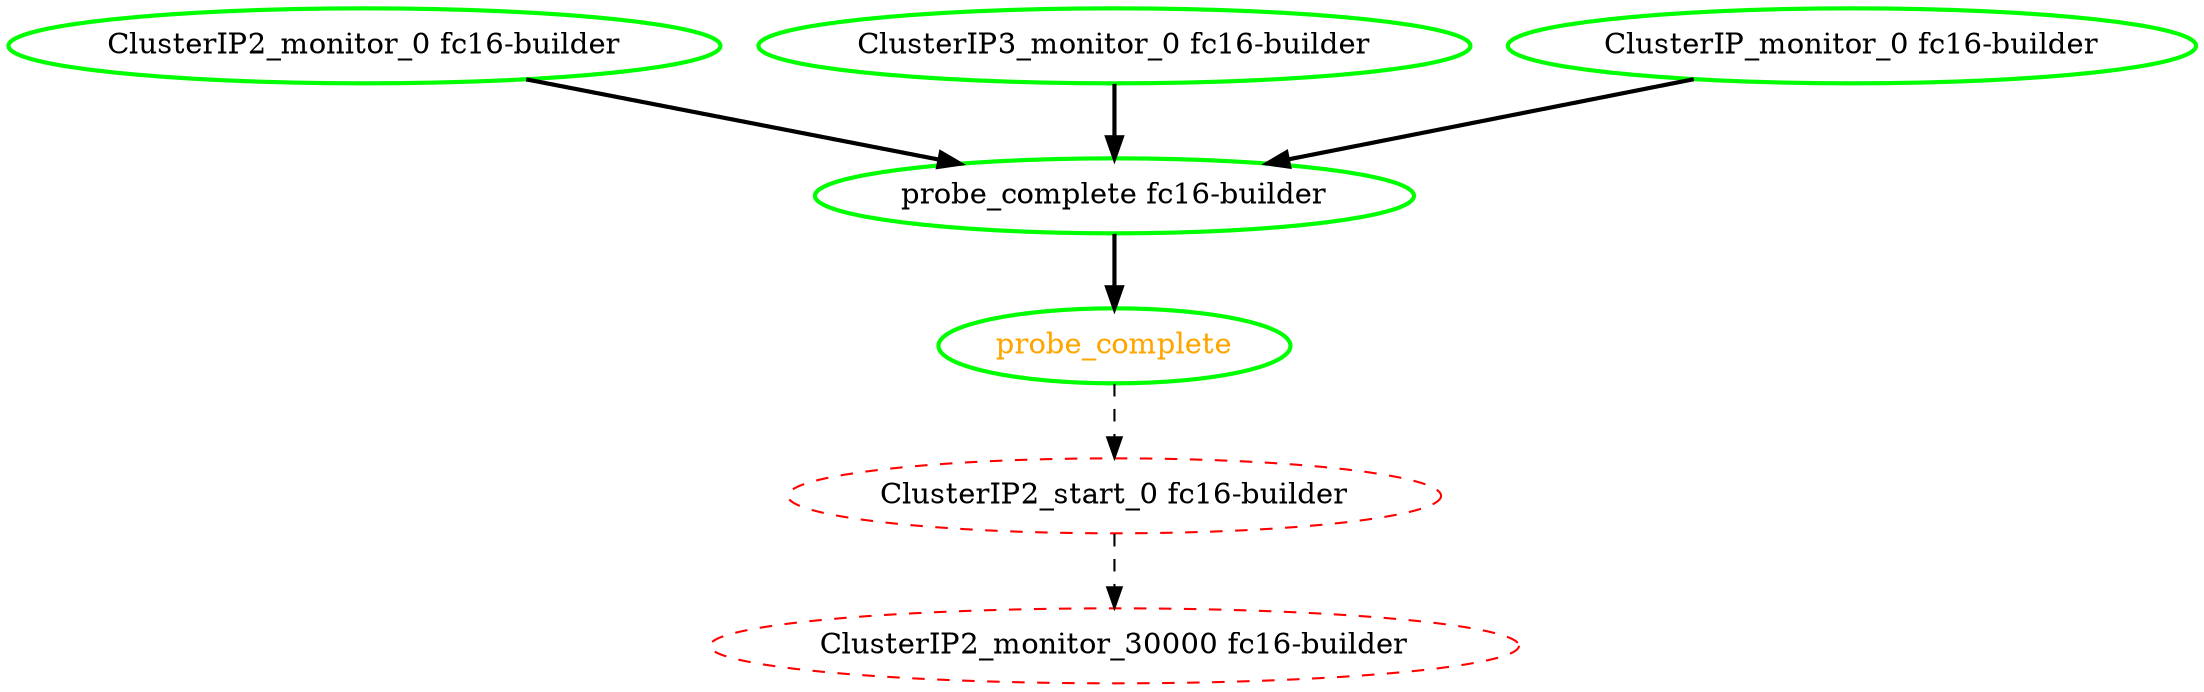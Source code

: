 digraph "g" {
"ClusterIP2_monitor_0 fc16-builder" -> "probe_complete fc16-builder" [ style = bold]
"ClusterIP2_monitor_0 fc16-builder" [ style=bold color="green" fontcolor="black"]
"ClusterIP2_monitor_30000 fc16-builder" [ style=dashed color="red" fontcolor="black"]
"ClusterIP2_start_0 fc16-builder" -> "ClusterIP2_monitor_30000 fc16-builder" [ style = dashed]
"ClusterIP2_start_0 fc16-builder" [ style=dashed color="red" fontcolor="black"]
"ClusterIP3_monitor_0 fc16-builder" -> "probe_complete fc16-builder" [ style = bold]
"ClusterIP3_monitor_0 fc16-builder" [ style=bold color="green" fontcolor="black"]
"ClusterIP_monitor_0 fc16-builder" -> "probe_complete fc16-builder" [ style = bold]
"ClusterIP_monitor_0 fc16-builder" [ style=bold color="green" fontcolor="black"]
"probe_complete fc16-builder" -> "probe_complete" [ style = bold]
"probe_complete fc16-builder" [ style=bold color="green" fontcolor="black"]
"probe_complete" -> "ClusterIP2_start_0 fc16-builder" [ style = dashed]
"probe_complete" [ style=bold color="green" fontcolor="orange"]
}
